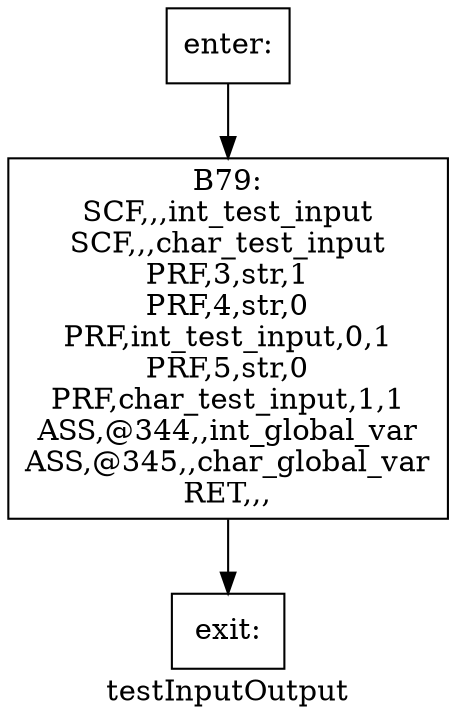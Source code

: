 digraph testInputOutput{
label =testInputOutput
B79[label="B79:\nSCF,,,int_test_input\nSCF,,,char_test_input\nPRF,3,str,1\nPRF,4,str,0\nPRF,int_test_input,0,1\nPRF,5,str,0\nPRF,char_test_input,1,1\nASS,@344,,int_global_var\nASS,@345,,char_global_var\nRET,,,\n" shape=box]
enter[label="enter:\n" shape=box]
exit[label="exit:\n" shape=box]
B79->exit
enter->B79
}
